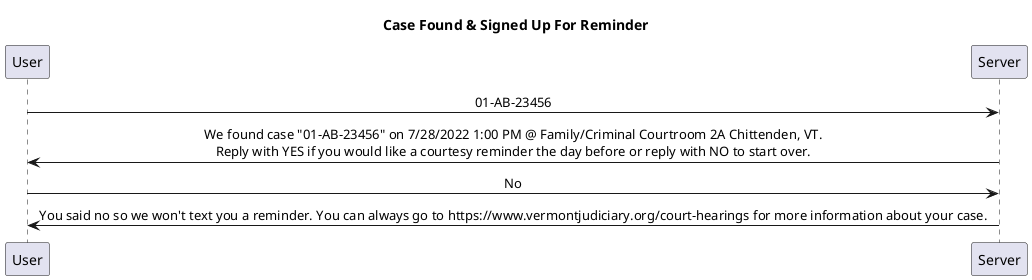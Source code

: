 @startuml
skinparam sequenceMessageAlign center

title Case Found & Signed Up For Reminder

User -> Server: 01-AB-23456
Server -> User: We found case "01-AB-23456" on 7/28/2022 1:00 PM @ Family/Criminal Courtroom 2A Chittenden, VT.\nReply with YES if you would like a courtesy reminder the day before or reply with NO to start over.
User -> Server: No
Server -> User: You said no so we won't text you a reminder. You can always go to https://www.vermontjudiciary.org/court-hearings for more information about your case.
@enduml